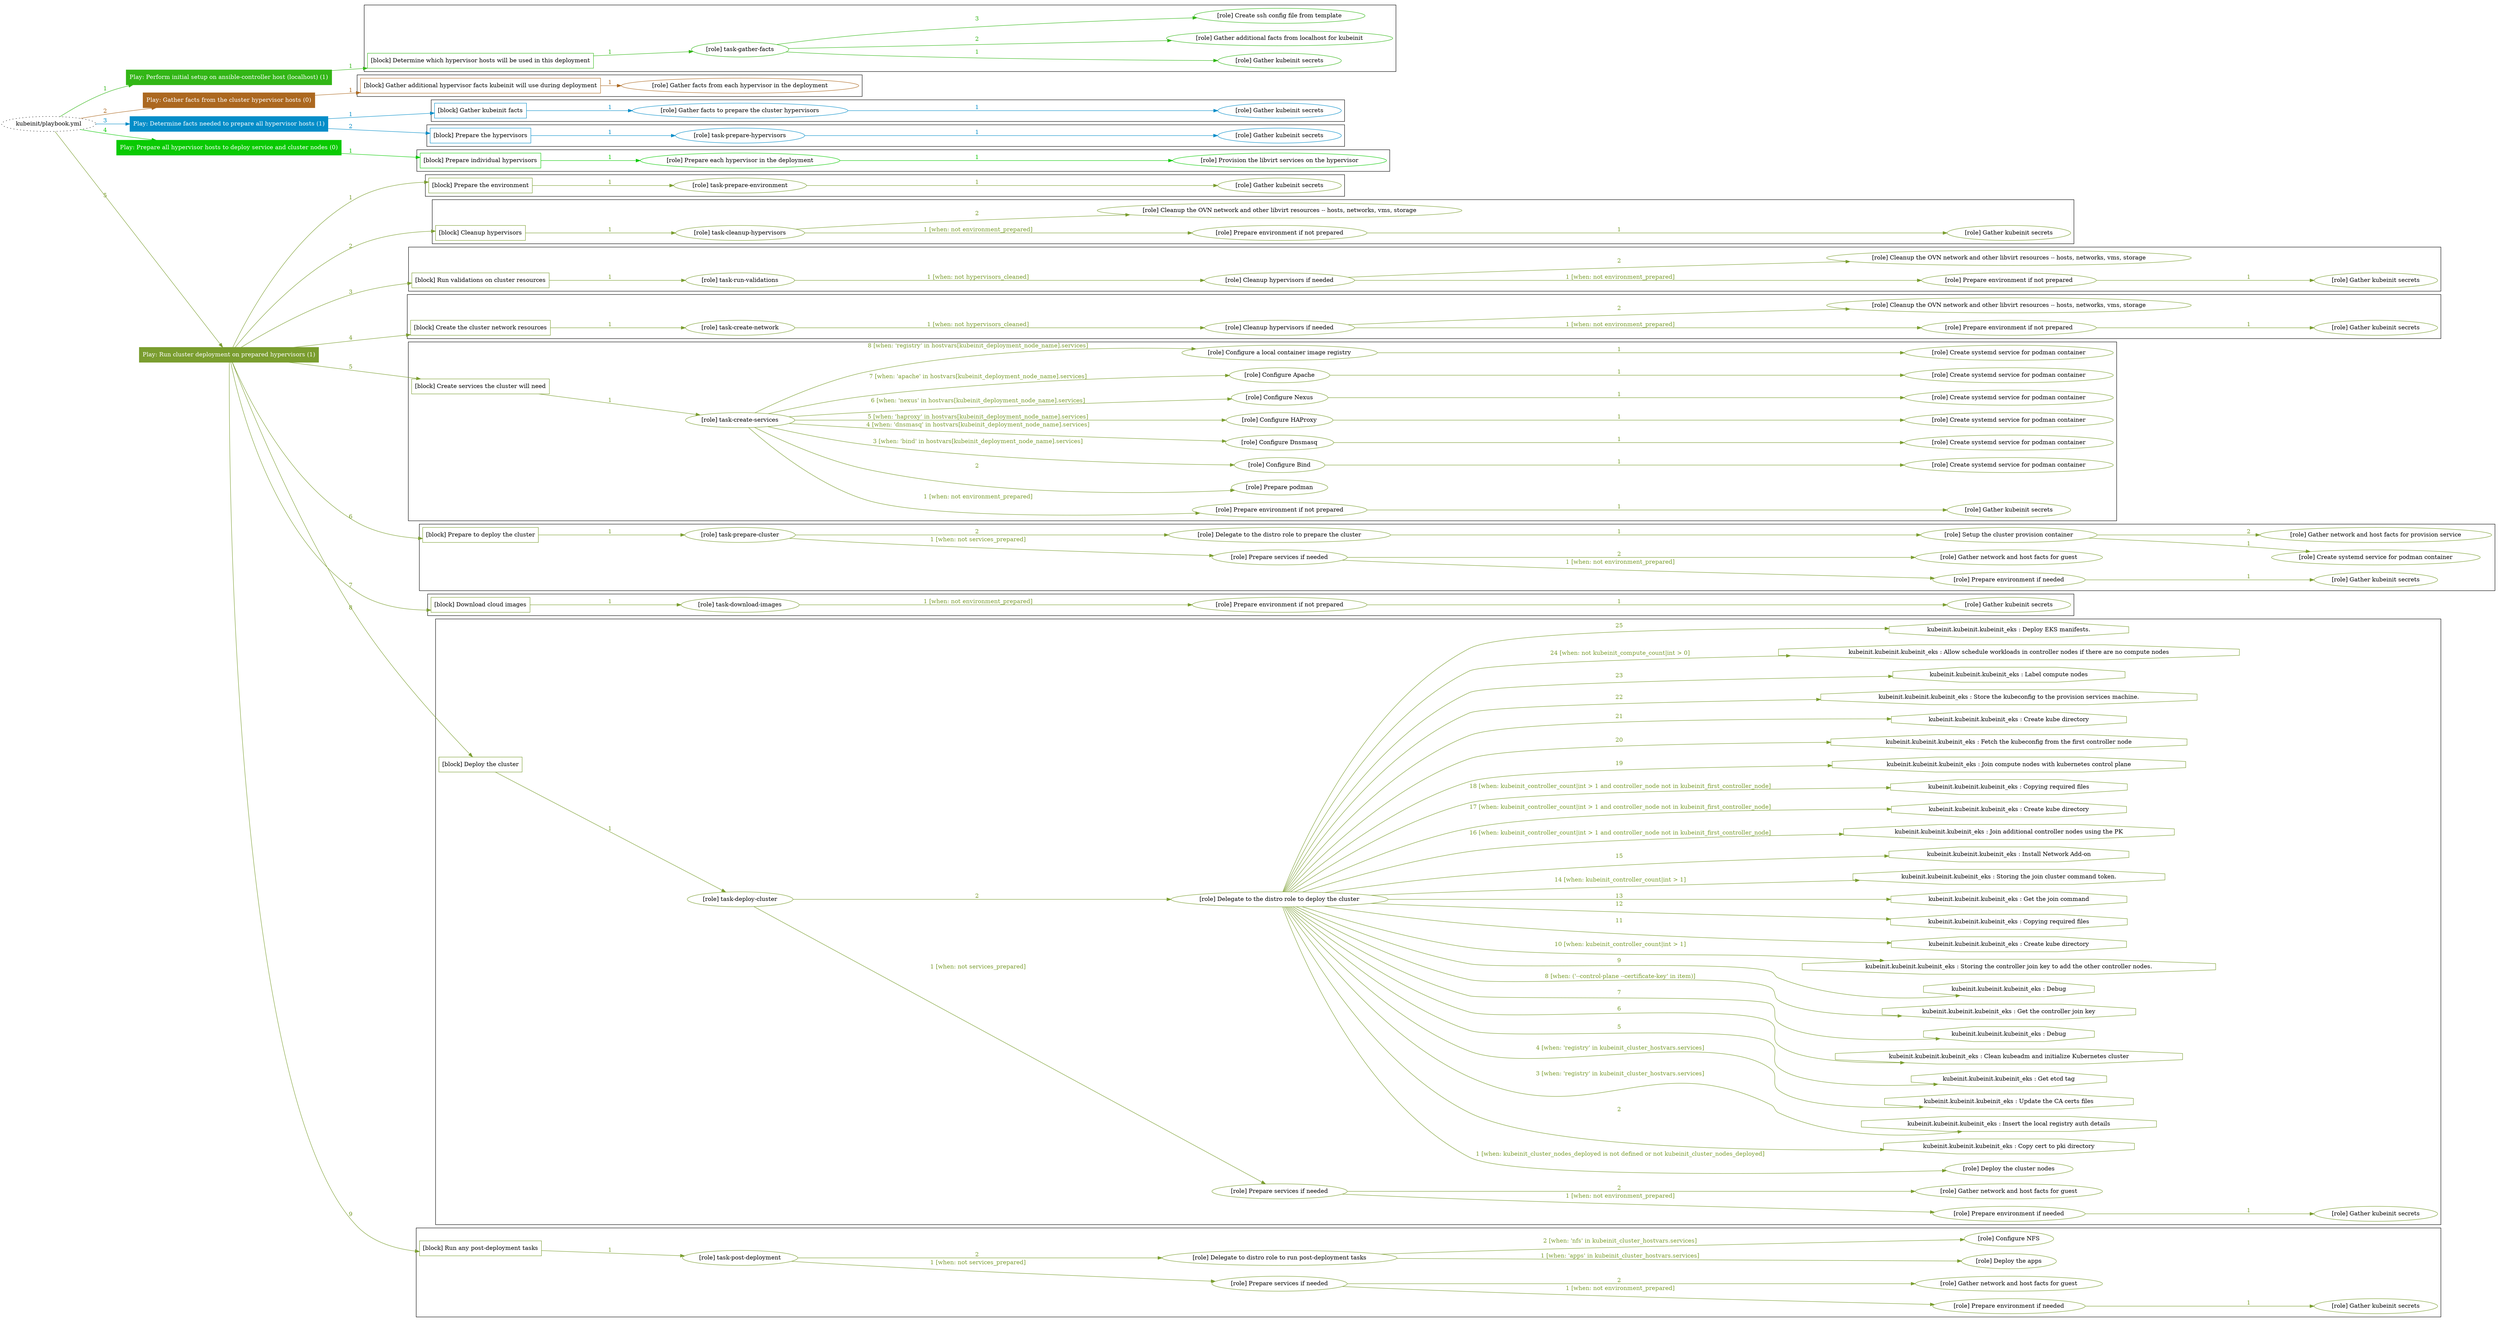 digraph {
	graph [concentrate=true ordering=in rankdir=LR ratio=fill]
	edge [esep=5 sep=10]
	"kubeinit/playbook.yml" [URL="/home/runner/work/kubeinit/kubeinit/kubeinit/playbook.yml" id=playbook_273e3eb0 style=dotted]
	"kubeinit/playbook.yml" -> play_04e48b25 [label="1 " color="#32b616" fontcolor="#32b616" id=edge_364640ea labeltooltip="1 " tooltip="1 "]
	subgraph "Play: Perform initial setup on ansible-controller host (localhost) (1)" {
		play_04e48b25 [label="Play: Perform initial setup on ansible-controller host (localhost) (1)" URL="/home/runner/work/kubeinit/kubeinit/kubeinit/playbook.yml" color="#32b616" fontcolor="#ffffff" id=play_04e48b25 shape=box style=filled tooltip=localhost]
		play_04e48b25 -> block_05df35ec [label=1 color="#32b616" fontcolor="#32b616" id=edge_b8c01a97 labeltooltip=1 tooltip=1]
		subgraph cluster_block_05df35ec {
			block_05df35ec [label="[block] Determine which hypervisor hosts will be used in this deployment" URL="/home/runner/work/kubeinit/kubeinit/kubeinit/playbook.yml" color="#32b616" id=block_05df35ec labeltooltip="Determine which hypervisor hosts will be used in this deployment" shape=box tooltip="Determine which hypervisor hosts will be used in this deployment"]
			block_05df35ec -> role_4cb29879 [label="1 " color="#32b616" fontcolor="#32b616" id=edge_87ac2dc7 labeltooltip="1 " tooltip="1 "]
			subgraph "task-gather-facts" {
				role_4cb29879 [label="[role] task-gather-facts" URL="/home/runner/work/kubeinit/kubeinit/kubeinit/playbook.yml" color="#32b616" id=role_4cb29879 tooltip="task-gather-facts"]
				role_4cb29879 -> role_819b2a58 [label="1 " color="#32b616" fontcolor="#32b616" id=edge_d289d40b labeltooltip="1 " tooltip="1 "]
				subgraph "Gather kubeinit secrets" {
					role_819b2a58 [label="[role] Gather kubeinit secrets" URL="/home/runner/.ansible/collections/ansible_collections/kubeinit/kubeinit/roles/kubeinit_prepare/tasks/build_hypervisors_group.yml" color="#32b616" id=role_819b2a58 tooltip="Gather kubeinit secrets"]
				}
				role_4cb29879 -> role_d9abf78b [label="2 " color="#32b616" fontcolor="#32b616" id=edge_397bf27e labeltooltip="2 " tooltip="2 "]
				subgraph "Gather additional facts from localhost for kubeinit" {
					role_d9abf78b [label="[role] Gather additional facts from localhost for kubeinit" URL="/home/runner/.ansible/collections/ansible_collections/kubeinit/kubeinit/roles/kubeinit_prepare/tasks/build_hypervisors_group.yml" color="#32b616" id=role_d9abf78b tooltip="Gather additional facts from localhost for kubeinit"]
				}
				role_4cb29879 -> role_58168a38 [label="3 " color="#32b616" fontcolor="#32b616" id=edge_49e73858 labeltooltip="3 " tooltip="3 "]
				subgraph "Create ssh config file from template" {
					role_58168a38 [label="[role] Create ssh config file from template" URL="/home/runner/.ansible/collections/ansible_collections/kubeinit/kubeinit/roles/kubeinit_prepare/tasks/build_hypervisors_group.yml" color="#32b616" id=role_58168a38 tooltip="Create ssh config file from template"]
				}
			}
		}
	}
	"kubeinit/playbook.yml" -> play_12f8521f [label="2 " color="#ac6820" fontcolor="#ac6820" id=edge_64782792 labeltooltip="2 " tooltip="2 "]
	subgraph "Play: Gather facts from the cluster hypervisor hosts (0)" {
		play_12f8521f [label="Play: Gather facts from the cluster hypervisor hosts (0)" URL="/home/runner/work/kubeinit/kubeinit/kubeinit/playbook.yml" color="#ac6820" fontcolor="#ffffff" id=play_12f8521f shape=box style=filled tooltip="Play: Gather facts from the cluster hypervisor hosts (0)"]
		play_12f8521f -> block_135d2e3c [label=1 color="#ac6820" fontcolor="#ac6820" id=edge_d4af8a06 labeltooltip=1 tooltip=1]
		subgraph cluster_block_135d2e3c {
			block_135d2e3c [label="[block] Gather additional hypervisor facts kubeinit will use during deployment" URL="/home/runner/work/kubeinit/kubeinit/kubeinit/playbook.yml" color="#ac6820" id=block_135d2e3c labeltooltip="Gather additional hypervisor facts kubeinit will use during deployment" shape=box tooltip="Gather additional hypervisor facts kubeinit will use during deployment"]
			block_135d2e3c -> role_7887f870 [label="1 " color="#ac6820" fontcolor="#ac6820" id=edge_c7981c56 labeltooltip="1 " tooltip="1 "]
			subgraph "Gather facts from each hypervisor in the deployment" {
				role_7887f870 [label="[role] Gather facts from each hypervisor in the deployment" URL="/home/runner/work/kubeinit/kubeinit/kubeinit/playbook.yml" color="#ac6820" id=role_7887f870 tooltip="Gather facts from each hypervisor in the deployment"]
			}
		}
	}
	"kubeinit/playbook.yml" -> play_c9db9096 [label="3 " color="#048dc8" fontcolor="#048dc8" id=edge_bf8b046e labeltooltip="3 " tooltip="3 "]
	subgraph "Play: Determine facts needed to prepare all hypervisor hosts (1)" {
		play_c9db9096 [label="Play: Determine facts needed to prepare all hypervisor hosts (1)" URL="/home/runner/work/kubeinit/kubeinit/kubeinit/playbook.yml" color="#048dc8" fontcolor="#ffffff" id=play_c9db9096 shape=box style=filled tooltip=localhost]
		play_c9db9096 -> block_c65b4281 [label=1 color="#048dc8" fontcolor="#048dc8" id=edge_946b6abd labeltooltip=1 tooltip=1]
		subgraph cluster_block_c65b4281 {
			block_c65b4281 [label="[block] Gather kubeinit facts" URL="/home/runner/work/kubeinit/kubeinit/kubeinit/playbook.yml" color="#048dc8" id=block_c65b4281 labeltooltip="Gather kubeinit facts" shape=box tooltip="Gather kubeinit facts"]
			block_c65b4281 -> role_3511edee [label="1 " color="#048dc8" fontcolor="#048dc8" id=edge_2a0876af labeltooltip="1 " tooltip="1 "]
			subgraph "Gather facts to prepare the cluster hypervisors" {
				role_3511edee [label="[role] Gather facts to prepare the cluster hypervisors" URL="/home/runner/work/kubeinit/kubeinit/kubeinit/playbook.yml" color="#048dc8" id=role_3511edee tooltip="Gather facts to prepare the cluster hypervisors"]
				role_3511edee -> role_0fb267f8 [label="1 " color="#048dc8" fontcolor="#048dc8" id=edge_564b9be4 labeltooltip="1 " tooltip="1 "]
				subgraph "Gather kubeinit secrets" {
					role_0fb267f8 [label="[role] Gather kubeinit secrets" URL="/home/runner/.ansible/collections/ansible_collections/kubeinit/kubeinit/roles/kubeinit_prepare/tasks/gather_kubeinit_facts.yml" color="#048dc8" id=role_0fb267f8 tooltip="Gather kubeinit secrets"]
				}
			}
		}
		play_c9db9096 -> block_b2e9a2f0 [label=2 color="#048dc8" fontcolor="#048dc8" id=edge_8dc68b31 labeltooltip=2 tooltip=2]
		subgraph cluster_block_b2e9a2f0 {
			block_b2e9a2f0 [label="[block] Prepare the hypervisors" URL="/home/runner/work/kubeinit/kubeinit/kubeinit/playbook.yml" color="#048dc8" id=block_b2e9a2f0 labeltooltip="Prepare the hypervisors" shape=box tooltip="Prepare the hypervisors"]
			block_b2e9a2f0 -> role_ea5d35bf [label="1 " color="#048dc8" fontcolor="#048dc8" id=edge_df2681ce labeltooltip="1 " tooltip="1 "]
			subgraph "task-prepare-hypervisors" {
				role_ea5d35bf [label="[role] task-prepare-hypervisors" URL="/home/runner/work/kubeinit/kubeinit/kubeinit/playbook.yml" color="#048dc8" id=role_ea5d35bf tooltip="task-prepare-hypervisors"]
				role_ea5d35bf -> role_42a7d89c [label="1 " color="#048dc8" fontcolor="#048dc8" id=edge_d971c9b5 labeltooltip="1 " tooltip="1 "]
				subgraph "Gather kubeinit secrets" {
					role_42a7d89c [label="[role] Gather kubeinit secrets" URL="/home/runner/.ansible/collections/ansible_collections/kubeinit/kubeinit/roles/kubeinit_prepare/tasks/gather_kubeinit_facts.yml" color="#048dc8" id=role_42a7d89c tooltip="Gather kubeinit secrets"]
				}
			}
		}
	}
	"kubeinit/playbook.yml" -> play_ba521578 [label="4 " color="#09ca02" fontcolor="#09ca02" id=edge_8b4ef76e labeltooltip="4 " tooltip="4 "]
	subgraph "Play: Prepare all hypervisor hosts to deploy service and cluster nodes (0)" {
		play_ba521578 [label="Play: Prepare all hypervisor hosts to deploy service and cluster nodes (0)" URL="/home/runner/work/kubeinit/kubeinit/kubeinit/playbook.yml" color="#09ca02" fontcolor="#ffffff" id=play_ba521578 shape=box style=filled tooltip="Play: Prepare all hypervisor hosts to deploy service and cluster nodes (0)"]
		play_ba521578 -> block_cbc87193 [label=1 color="#09ca02" fontcolor="#09ca02" id=edge_2e05acda labeltooltip=1 tooltip=1]
		subgraph cluster_block_cbc87193 {
			block_cbc87193 [label="[block] Prepare individual hypervisors" URL="/home/runner/work/kubeinit/kubeinit/kubeinit/playbook.yml" color="#09ca02" id=block_cbc87193 labeltooltip="Prepare individual hypervisors" shape=box tooltip="Prepare individual hypervisors"]
			block_cbc87193 -> role_3ac767a9 [label="1 " color="#09ca02" fontcolor="#09ca02" id=edge_55e6f38c labeltooltip="1 " tooltip="1 "]
			subgraph "Prepare each hypervisor in the deployment" {
				role_3ac767a9 [label="[role] Prepare each hypervisor in the deployment" URL="/home/runner/work/kubeinit/kubeinit/kubeinit/playbook.yml" color="#09ca02" id=role_3ac767a9 tooltip="Prepare each hypervisor in the deployment"]
				role_3ac767a9 -> role_d3e95b92 [label="1 " color="#09ca02" fontcolor="#09ca02" id=edge_d805fdd4 labeltooltip="1 " tooltip="1 "]
				subgraph "Provision the libvirt services on the hypervisor" {
					role_d3e95b92 [label="[role] Provision the libvirt services on the hypervisor" URL="/home/runner/.ansible/collections/ansible_collections/kubeinit/kubeinit/roles/kubeinit_prepare/tasks/prepare_hypervisor.yml" color="#09ca02" id=role_d3e95b92 tooltip="Provision the libvirt services on the hypervisor"]
				}
			}
		}
	}
	"kubeinit/playbook.yml" -> play_011c6b8b [label="5 " color="#7a9d2f" fontcolor="#7a9d2f" id=edge_9d5c1009 labeltooltip="5 " tooltip="5 "]
	subgraph "Play: Run cluster deployment on prepared hypervisors (1)" {
		play_011c6b8b [label="Play: Run cluster deployment on prepared hypervisors (1)" URL="/home/runner/work/kubeinit/kubeinit/kubeinit/playbook.yml" color="#7a9d2f" fontcolor="#ffffff" id=play_011c6b8b shape=box style=filled tooltip=localhost]
		play_011c6b8b -> block_0780ec8d [label=1 color="#7a9d2f" fontcolor="#7a9d2f" id=edge_67ffe332 labeltooltip=1 tooltip=1]
		subgraph cluster_block_0780ec8d {
			block_0780ec8d [label="[block] Prepare the environment" URL="/home/runner/work/kubeinit/kubeinit/kubeinit/playbook.yml" color="#7a9d2f" id=block_0780ec8d labeltooltip="Prepare the environment" shape=box tooltip="Prepare the environment"]
			block_0780ec8d -> role_091e7102 [label="1 " color="#7a9d2f" fontcolor="#7a9d2f" id=edge_b10336b4 labeltooltip="1 " tooltip="1 "]
			subgraph "task-prepare-environment" {
				role_091e7102 [label="[role] task-prepare-environment" URL="/home/runner/work/kubeinit/kubeinit/kubeinit/playbook.yml" color="#7a9d2f" id=role_091e7102 tooltip="task-prepare-environment"]
				role_091e7102 -> role_52ad7565 [label="1 " color="#7a9d2f" fontcolor="#7a9d2f" id=edge_f27005b1 labeltooltip="1 " tooltip="1 "]
				subgraph "Gather kubeinit secrets" {
					role_52ad7565 [label="[role] Gather kubeinit secrets" URL="/home/runner/.ansible/collections/ansible_collections/kubeinit/kubeinit/roles/kubeinit_prepare/tasks/gather_kubeinit_facts.yml" color="#7a9d2f" id=role_52ad7565 tooltip="Gather kubeinit secrets"]
				}
			}
		}
		play_011c6b8b -> block_4a9ecee2 [label=2 color="#7a9d2f" fontcolor="#7a9d2f" id=edge_e472393b labeltooltip=2 tooltip=2]
		subgraph cluster_block_4a9ecee2 {
			block_4a9ecee2 [label="[block] Cleanup hypervisors" URL="/home/runner/work/kubeinit/kubeinit/kubeinit/playbook.yml" color="#7a9d2f" id=block_4a9ecee2 labeltooltip="Cleanup hypervisors" shape=box tooltip="Cleanup hypervisors"]
			block_4a9ecee2 -> role_3fc0c540 [label="1 " color="#7a9d2f" fontcolor="#7a9d2f" id=edge_d54ac5da labeltooltip="1 " tooltip="1 "]
			subgraph "task-cleanup-hypervisors" {
				role_3fc0c540 [label="[role] task-cleanup-hypervisors" URL="/home/runner/work/kubeinit/kubeinit/kubeinit/playbook.yml" color="#7a9d2f" id=role_3fc0c540 tooltip="task-cleanup-hypervisors"]
				role_3fc0c540 -> role_24156628 [label="1 [when: not environment_prepared]" color="#7a9d2f" fontcolor="#7a9d2f" id=edge_5bb48b4a labeltooltip="1 [when: not environment_prepared]" tooltip="1 [when: not environment_prepared]"]
				subgraph "Prepare environment if not prepared" {
					role_24156628 [label="[role] Prepare environment if not prepared" URL="/home/runner/.ansible/collections/ansible_collections/kubeinit/kubeinit/roles/kubeinit_prepare/tasks/cleanup_hypervisors.yml" color="#7a9d2f" id=role_24156628 tooltip="Prepare environment if not prepared"]
					role_24156628 -> role_3ab9155c [label="1 " color="#7a9d2f" fontcolor="#7a9d2f" id=edge_8758a4ed labeltooltip="1 " tooltip="1 "]
					subgraph "Gather kubeinit secrets" {
						role_3ab9155c [label="[role] Gather kubeinit secrets" URL="/home/runner/.ansible/collections/ansible_collections/kubeinit/kubeinit/roles/kubeinit_prepare/tasks/gather_kubeinit_facts.yml" color="#7a9d2f" id=role_3ab9155c tooltip="Gather kubeinit secrets"]
					}
				}
				role_3fc0c540 -> role_6281db54 [label="2 " color="#7a9d2f" fontcolor="#7a9d2f" id=edge_134c2222 labeltooltip="2 " tooltip="2 "]
				subgraph "Cleanup the OVN network and other libvirt resources -- hosts, networks, vms, storage" {
					role_6281db54 [label="[role] Cleanup the OVN network and other libvirt resources -- hosts, networks, vms, storage" URL="/home/runner/.ansible/collections/ansible_collections/kubeinit/kubeinit/roles/kubeinit_prepare/tasks/cleanup_hypervisors.yml" color="#7a9d2f" id=role_6281db54 tooltip="Cleanup the OVN network and other libvirt resources -- hosts, networks, vms, storage"]
				}
			}
		}
		play_011c6b8b -> block_6e284c70 [label=3 color="#7a9d2f" fontcolor="#7a9d2f" id=edge_8f7f218c labeltooltip=3 tooltip=3]
		subgraph cluster_block_6e284c70 {
			block_6e284c70 [label="[block] Run validations on cluster resources" URL="/home/runner/work/kubeinit/kubeinit/kubeinit/playbook.yml" color="#7a9d2f" id=block_6e284c70 labeltooltip="Run validations on cluster resources" shape=box tooltip="Run validations on cluster resources"]
			block_6e284c70 -> role_6d7ed683 [label="1 " color="#7a9d2f" fontcolor="#7a9d2f" id=edge_7a2bc355 labeltooltip="1 " tooltip="1 "]
			subgraph "task-run-validations" {
				role_6d7ed683 [label="[role] task-run-validations" URL="/home/runner/work/kubeinit/kubeinit/kubeinit/playbook.yml" color="#7a9d2f" id=role_6d7ed683 tooltip="task-run-validations"]
				role_6d7ed683 -> role_907a8d70 [label="1 [when: not hypervisors_cleaned]" color="#7a9d2f" fontcolor="#7a9d2f" id=edge_09d612f6 labeltooltip="1 [when: not hypervisors_cleaned]" tooltip="1 [when: not hypervisors_cleaned]"]
				subgraph "Cleanup hypervisors if needed" {
					role_907a8d70 [label="[role] Cleanup hypervisors if needed" URL="/home/runner/.ansible/collections/ansible_collections/kubeinit/kubeinit/roles/kubeinit_validations/tasks/main.yml" color="#7a9d2f" id=role_907a8d70 tooltip="Cleanup hypervisors if needed"]
					role_907a8d70 -> role_b7d8eeab [label="1 [when: not environment_prepared]" color="#7a9d2f" fontcolor="#7a9d2f" id=edge_93057fb2 labeltooltip="1 [when: not environment_prepared]" tooltip="1 [when: not environment_prepared]"]
					subgraph "Prepare environment if not prepared" {
						role_b7d8eeab [label="[role] Prepare environment if not prepared" URL="/home/runner/.ansible/collections/ansible_collections/kubeinit/kubeinit/roles/kubeinit_prepare/tasks/cleanup_hypervisors.yml" color="#7a9d2f" id=role_b7d8eeab tooltip="Prepare environment if not prepared"]
						role_b7d8eeab -> role_ef89815d [label="1 " color="#7a9d2f" fontcolor="#7a9d2f" id=edge_36b77d41 labeltooltip="1 " tooltip="1 "]
						subgraph "Gather kubeinit secrets" {
							role_ef89815d [label="[role] Gather kubeinit secrets" URL="/home/runner/.ansible/collections/ansible_collections/kubeinit/kubeinit/roles/kubeinit_prepare/tasks/gather_kubeinit_facts.yml" color="#7a9d2f" id=role_ef89815d tooltip="Gather kubeinit secrets"]
						}
					}
					role_907a8d70 -> role_c6969043 [label="2 " color="#7a9d2f" fontcolor="#7a9d2f" id=edge_7581eda6 labeltooltip="2 " tooltip="2 "]
					subgraph "Cleanup the OVN network and other libvirt resources -- hosts, networks, vms, storage" {
						role_c6969043 [label="[role] Cleanup the OVN network and other libvirt resources -- hosts, networks, vms, storage" URL="/home/runner/.ansible/collections/ansible_collections/kubeinit/kubeinit/roles/kubeinit_prepare/tasks/cleanup_hypervisors.yml" color="#7a9d2f" id=role_c6969043 tooltip="Cleanup the OVN network and other libvirt resources -- hosts, networks, vms, storage"]
					}
				}
			}
		}
		play_011c6b8b -> block_5388c585 [label=4 color="#7a9d2f" fontcolor="#7a9d2f" id=edge_09e81c39 labeltooltip=4 tooltip=4]
		subgraph cluster_block_5388c585 {
			block_5388c585 [label="[block] Create the cluster network resources" URL="/home/runner/work/kubeinit/kubeinit/kubeinit/playbook.yml" color="#7a9d2f" id=block_5388c585 labeltooltip="Create the cluster network resources" shape=box tooltip="Create the cluster network resources"]
			block_5388c585 -> role_4622a8ef [label="1 " color="#7a9d2f" fontcolor="#7a9d2f" id=edge_0c051f07 labeltooltip="1 " tooltip="1 "]
			subgraph "task-create-network" {
				role_4622a8ef [label="[role] task-create-network" URL="/home/runner/work/kubeinit/kubeinit/kubeinit/playbook.yml" color="#7a9d2f" id=role_4622a8ef tooltip="task-create-network"]
				role_4622a8ef -> role_b983717c [label="1 [when: not hypervisors_cleaned]" color="#7a9d2f" fontcolor="#7a9d2f" id=edge_ec732189 labeltooltip="1 [when: not hypervisors_cleaned]" tooltip="1 [when: not hypervisors_cleaned]"]
				subgraph "Cleanup hypervisors if needed" {
					role_b983717c [label="[role] Cleanup hypervisors if needed" URL="/home/runner/.ansible/collections/ansible_collections/kubeinit/kubeinit/roles/kubeinit_libvirt/tasks/create_network.yml" color="#7a9d2f" id=role_b983717c tooltip="Cleanup hypervisors if needed"]
					role_b983717c -> role_ba45085f [label="1 [when: not environment_prepared]" color="#7a9d2f" fontcolor="#7a9d2f" id=edge_dda14c6a labeltooltip="1 [when: not environment_prepared]" tooltip="1 [when: not environment_prepared]"]
					subgraph "Prepare environment if not prepared" {
						role_ba45085f [label="[role] Prepare environment if not prepared" URL="/home/runner/.ansible/collections/ansible_collections/kubeinit/kubeinit/roles/kubeinit_prepare/tasks/cleanup_hypervisors.yml" color="#7a9d2f" id=role_ba45085f tooltip="Prepare environment if not prepared"]
						role_ba45085f -> role_556c6f11 [label="1 " color="#7a9d2f" fontcolor="#7a9d2f" id=edge_2785b1c9 labeltooltip="1 " tooltip="1 "]
						subgraph "Gather kubeinit secrets" {
							role_556c6f11 [label="[role] Gather kubeinit secrets" URL="/home/runner/.ansible/collections/ansible_collections/kubeinit/kubeinit/roles/kubeinit_prepare/tasks/gather_kubeinit_facts.yml" color="#7a9d2f" id=role_556c6f11 tooltip="Gather kubeinit secrets"]
						}
					}
					role_b983717c -> role_f6b8c756 [label="2 " color="#7a9d2f" fontcolor="#7a9d2f" id=edge_89ab31a1 labeltooltip="2 " tooltip="2 "]
					subgraph "Cleanup the OVN network and other libvirt resources -- hosts, networks, vms, storage" {
						role_f6b8c756 [label="[role] Cleanup the OVN network and other libvirt resources -- hosts, networks, vms, storage" URL="/home/runner/.ansible/collections/ansible_collections/kubeinit/kubeinit/roles/kubeinit_prepare/tasks/cleanup_hypervisors.yml" color="#7a9d2f" id=role_f6b8c756 tooltip="Cleanup the OVN network and other libvirt resources -- hosts, networks, vms, storage"]
					}
				}
			}
		}
		play_011c6b8b -> block_2f685c26 [label=5 color="#7a9d2f" fontcolor="#7a9d2f" id=edge_15a440d0 labeltooltip=5 tooltip=5]
		subgraph cluster_block_2f685c26 {
			block_2f685c26 [label="[block] Create services the cluster will need" URL="/home/runner/work/kubeinit/kubeinit/kubeinit/playbook.yml" color="#7a9d2f" id=block_2f685c26 labeltooltip="Create services the cluster will need" shape=box tooltip="Create services the cluster will need"]
			block_2f685c26 -> role_7a5c4212 [label="1 " color="#7a9d2f" fontcolor="#7a9d2f" id=edge_8e69027d labeltooltip="1 " tooltip="1 "]
			subgraph "task-create-services" {
				role_7a5c4212 [label="[role] task-create-services" URL="/home/runner/work/kubeinit/kubeinit/kubeinit/playbook.yml" color="#7a9d2f" id=role_7a5c4212 tooltip="task-create-services"]
				role_7a5c4212 -> role_1c2e7f8b [label="1 [when: not environment_prepared]" color="#7a9d2f" fontcolor="#7a9d2f" id=edge_4b42bbda labeltooltip="1 [when: not environment_prepared]" tooltip="1 [when: not environment_prepared]"]
				subgraph "Prepare environment if not prepared" {
					role_1c2e7f8b [label="[role] Prepare environment if not prepared" URL="/home/runner/.ansible/collections/ansible_collections/kubeinit/kubeinit/roles/kubeinit_services/tasks/main.yml" color="#7a9d2f" id=role_1c2e7f8b tooltip="Prepare environment if not prepared"]
					role_1c2e7f8b -> role_8ed5d5c5 [label="1 " color="#7a9d2f" fontcolor="#7a9d2f" id=edge_41eb917d labeltooltip="1 " tooltip="1 "]
					subgraph "Gather kubeinit secrets" {
						role_8ed5d5c5 [label="[role] Gather kubeinit secrets" URL="/home/runner/.ansible/collections/ansible_collections/kubeinit/kubeinit/roles/kubeinit_prepare/tasks/gather_kubeinit_facts.yml" color="#7a9d2f" id=role_8ed5d5c5 tooltip="Gather kubeinit secrets"]
					}
				}
				role_7a5c4212 -> role_dd1422a5 [label="2 " color="#7a9d2f" fontcolor="#7a9d2f" id=edge_bed13ef8 labeltooltip="2 " tooltip="2 "]
				subgraph "Prepare podman" {
					role_dd1422a5 [label="[role] Prepare podman" URL="/home/runner/.ansible/collections/ansible_collections/kubeinit/kubeinit/roles/kubeinit_services/tasks/00_create_service_pod.yml" color="#7a9d2f" id=role_dd1422a5 tooltip="Prepare podman"]
				}
				role_7a5c4212 -> role_ec9b662d [label="3 [when: 'bind' in hostvars[kubeinit_deployment_node_name].services]" color="#7a9d2f" fontcolor="#7a9d2f" id=edge_a8f94992 labeltooltip="3 [when: 'bind' in hostvars[kubeinit_deployment_node_name].services]" tooltip="3 [when: 'bind' in hostvars[kubeinit_deployment_node_name].services]"]
				subgraph "Configure Bind" {
					role_ec9b662d [label="[role] Configure Bind" URL="/home/runner/.ansible/collections/ansible_collections/kubeinit/kubeinit/roles/kubeinit_services/tasks/start_services_containers.yml" color="#7a9d2f" id=role_ec9b662d tooltip="Configure Bind"]
					role_ec9b662d -> role_85d7151b [label="1 " color="#7a9d2f" fontcolor="#7a9d2f" id=edge_03bc9e6c labeltooltip="1 " tooltip="1 "]
					subgraph "Create systemd service for podman container" {
						role_85d7151b [label="[role] Create systemd service for podman container" URL="/home/runner/.ansible/collections/ansible_collections/kubeinit/kubeinit/roles/kubeinit_bind/tasks/main.yml" color="#7a9d2f" id=role_85d7151b tooltip="Create systemd service for podman container"]
					}
				}
				role_7a5c4212 -> role_f44e8b7f [label="4 [when: 'dnsmasq' in hostvars[kubeinit_deployment_node_name].services]" color="#7a9d2f" fontcolor="#7a9d2f" id=edge_3ea64e68 labeltooltip="4 [when: 'dnsmasq' in hostvars[kubeinit_deployment_node_name].services]" tooltip="4 [when: 'dnsmasq' in hostvars[kubeinit_deployment_node_name].services]"]
				subgraph "Configure Dnsmasq" {
					role_f44e8b7f [label="[role] Configure Dnsmasq" URL="/home/runner/.ansible/collections/ansible_collections/kubeinit/kubeinit/roles/kubeinit_services/tasks/start_services_containers.yml" color="#7a9d2f" id=role_f44e8b7f tooltip="Configure Dnsmasq"]
					role_f44e8b7f -> role_50de4ba6 [label="1 " color="#7a9d2f" fontcolor="#7a9d2f" id=edge_1417ceec labeltooltip="1 " tooltip="1 "]
					subgraph "Create systemd service for podman container" {
						role_50de4ba6 [label="[role] Create systemd service for podman container" URL="/home/runner/.ansible/collections/ansible_collections/kubeinit/kubeinit/roles/kubeinit_dnsmasq/tasks/main.yml" color="#7a9d2f" id=role_50de4ba6 tooltip="Create systemd service for podman container"]
					}
				}
				role_7a5c4212 -> role_a2a3a5d2 [label="5 [when: 'haproxy' in hostvars[kubeinit_deployment_node_name].services]" color="#7a9d2f" fontcolor="#7a9d2f" id=edge_2660fe6d labeltooltip="5 [when: 'haproxy' in hostvars[kubeinit_deployment_node_name].services]" tooltip="5 [when: 'haproxy' in hostvars[kubeinit_deployment_node_name].services]"]
				subgraph "Configure HAProxy" {
					role_a2a3a5d2 [label="[role] Configure HAProxy" URL="/home/runner/.ansible/collections/ansible_collections/kubeinit/kubeinit/roles/kubeinit_services/tasks/start_services_containers.yml" color="#7a9d2f" id=role_a2a3a5d2 tooltip="Configure HAProxy"]
					role_a2a3a5d2 -> role_34e5a259 [label="1 " color="#7a9d2f" fontcolor="#7a9d2f" id=edge_cd0894e7 labeltooltip="1 " tooltip="1 "]
					subgraph "Create systemd service for podman container" {
						role_34e5a259 [label="[role] Create systemd service for podman container" URL="/home/runner/.ansible/collections/ansible_collections/kubeinit/kubeinit/roles/kubeinit_haproxy/tasks/main.yml" color="#7a9d2f" id=role_34e5a259 tooltip="Create systemd service for podman container"]
					}
				}
				role_7a5c4212 -> role_e3bbbfb9 [label="6 [when: 'nexus' in hostvars[kubeinit_deployment_node_name].services]" color="#7a9d2f" fontcolor="#7a9d2f" id=edge_f89a304e labeltooltip="6 [when: 'nexus' in hostvars[kubeinit_deployment_node_name].services]" tooltip="6 [when: 'nexus' in hostvars[kubeinit_deployment_node_name].services]"]
				subgraph "Configure Nexus" {
					role_e3bbbfb9 [label="[role] Configure Nexus" URL="/home/runner/.ansible/collections/ansible_collections/kubeinit/kubeinit/roles/kubeinit_services/tasks/start_services_containers.yml" color="#7a9d2f" id=role_e3bbbfb9 tooltip="Configure Nexus"]
					role_e3bbbfb9 -> role_175661bd [label="1 " color="#7a9d2f" fontcolor="#7a9d2f" id=edge_ae0a6cf0 labeltooltip="1 " tooltip="1 "]
					subgraph "Create systemd service for podman container" {
						role_175661bd [label="[role] Create systemd service for podman container" URL="/home/runner/.ansible/collections/ansible_collections/kubeinit/kubeinit/roles/kubeinit_nexus/tasks/main.yml" color="#7a9d2f" id=role_175661bd tooltip="Create systemd service for podman container"]
					}
				}
				role_7a5c4212 -> role_6054083c [label="7 [when: 'apache' in hostvars[kubeinit_deployment_node_name].services]" color="#7a9d2f" fontcolor="#7a9d2f" id=edge_11403554 labeltooltip="7 [when: 'apache' in hostvars[kubeinit_deployment_node_name].services]" tooltip="7 [when: 'apache' in hostvars[kubeinit_deployment_node_name].services]"]
				subgraph "Configure Apache" {
					role_6054083c [label="[role] Configure Apache" URL="/home/runner/.ansible/collections/ansible_collections/kubeinit/kubeinit/roles/kubeinit_services/tasks/start_services_containers.yml" color="#7a9d2f" id=role_6054083c tooltip="Configure Apache"]
					role_6054083c -> role_20729f3d [label="1 " color="#7a9d2f" fontcolor="#7a9d2f" id=edge_0811ad47 labeltooltip="1 " tooltip="1 "]
					subgraph "Create systemd service for podman container" {
						role_20729f3d [label="[role] Create systemd service for podman container" URL="/home/runner/.ansible/collections/ansible_collections/kubeinit/kubeinit/roles/kubeinit_apache/tasks/main.yml" color="#7a9d2f" id=role_20729f3d tooltip="Create systemd service for podman container"]
					}
				}
				role_7a5c4212 -> role_17be26d3 [label="8 [when: 'registry' in hostvars[kubeinit_deployment_node_name].services]" color="#7a9d2f" fontcolor="#7a9d2f" id=edge_dcbbb3b0 labeltooltip="8 [when: 'registry' in hostvars[kubeinit_deployment_node_name].services]" tooltip="8 [when: 'registry' in hostvars[kubeinit_deployment_node_name].services]"]
				subgraph "Configure a local container image registry" {
					role_17be26d3 [label="[role] Configure a local container image registry" URL="/home/runner/.ansible/collections/ansible_collections/kubeinit/kubeinit/roles/kubeinit_services/tasks/start_services_containers.yml" color="#7a9d2f" id=role_17be26d3 tooltip="Configure a local container image registry"]
					role_17be26d3 -> role_9991df56 [label="1 " color="#7a9d2f" fontcolor="#7a9d2f" id=edge_2500de31 labeltooltip="1 " tooltip="1 "]
					subgraph "Create systemd service for podman container" {
						role_9991df56 [label="[role] Create systemd service for podman container" URL="/home/runner/.ansible/collections/ansible_collections/kubeinit/kubeinit/roles/kubeinit_registry/tasks/main.yml" color="#7a9d2f" id=role_9991df56 tooltip="Create systemd service for podman container"]
					}
				}
			}
		}
		play_011c6b8b -> block_faa135b1 [label=6 color="#7a9d2f" fontcolor="#7a9d2f" id=edge_7125bc2c labeltooltip=6 tooltip=6]
		subgraph cluster_block_faa135b1 {
			block_faa135b1 [label="[block] Prepare to deploy the cluster" URL="/home/runner/work/kubeinit/kubeinit/kubeinit/playbook.yml" color="#7a9d2f" id=block_faa135b1 labeltooltip="Prepare to deploy the cluster" shape=box tooltip="Prepare to deploy the cluster"]
			block_faa135b1 -> role_77442313 [label="1 " color="#7a9d2f" fontcolor="#7a9d2f" id=edge_c45f6df1 labeltooltip="1 " tooltip="1 "]
			subgraph "task-prepare-cluster" {
				role_77442313 [label="[role] task-prepare-cluster" URL="/home/runner/work/kubeinit/kubeinit/kubeinit/playbook.yml" color="#7a9d2f" id=role_77442313 tooltip="task-prepare-cluster"]
				role_77442313 -> role_3e23f1fc [label="1 [when: not services_prepared]" color="#7a9d2f" fontcolor="#7a9d2f" id=edge_cd48174b labeltooltip="1 [when: not services_prepared]" tooltip="1 [when: not services_prepared]"]
				subgraph "Prepare services if needed" {
					role_3e23f1fc [label="[role] Prepare services if needed" URL="/home/runner/.ansible/collections/ansible_collections/kubeinit/kubeinit/roles/kubeinit_prepare/tasks/prepare_cluster.yml" color="#7a9d2f" id=role_3e23f1fc tooltip="Prepare services if needed"]
					role_3e23f1fc -> role_33b8f7bd [label="1 [when: not environment_prepared]" color="#7a9d2f" fontcolor="#7a9d2f" id=edge_bfcf77b6 labeltooltip="1 [when: not environment_prepared]" tooltip="1 [when: not environment_prepared]"]
					subgraph "Prepare environment if needed" {
						role_33b8f7bd [label="[role] Prepare environment if needed" URL="/home/runner/.ansible/collections/ansible_collections/kubeinit/kubeinit/roles/kubeinit_services/tasks/prepare_services.yml" color="#7a9d2f" id=role_33b8f7bd tooltip="Prepare environment if needed"]
						role_33b8f7bd -> role_070a3a54 [label="1 " color="#7a9d2f" fontcolor="#7a9d2f" id=edge_f85106d7 labeltooltip="1 " tooltip="1 "]
						subgraph "Gather kubeinit secrets" {
							role_070a3a54 [label="[role] Gather kubeinit secrets" URL="/home/runner/.ansible/collections/ansible_collections/kubeinit/kubeinit/roles/kubeinit_prepare/tasks/gather_kubeinit_facts.yml" color="#7a9d2f" id=role_070a3a54 tooltip="Gather kubeinit secrets"]
						}
					}
					role_3e23f1fc -> role_73dd9be5 [label="2 " color="#7a9d2f" fontcolor="#7a9d2f" id=edge_a44a011f labeltooltip="2 " tooltip="2 "]
					subgraph "Gather network and host facts for guest" {
						role_73dd9be5 [label="[role] Gather network and host facts for guest" URL="/home/runner/.ansible/collections/ansible_collections/kubeinit/kubeinit/roles/kubeinit_services/tasks/prepare_services.yml" color="#7a9d2f" id=role_73dd9be5 tooltip="Gather network and host facts for guest"]
					}
				}
				role_77442313 -> role_ad78faa4 [label="2 " color="#7a9d2f" fontcolor="#7a9d2f" id=edge_a64edf65 labeltooltip="2 " tooltip="2 "]
				subgraph "Delegate to the distro role to prepare the cluster" {
					role_ad78faa4 [label="[role] Delegate to the distro role to prepare the cluster" URL="/home/runner/.ansible/collections/ansible_collections/kubeinit/kubeinit/roles/kubeinit_prepare/tasks/prepare_cluster.yml" color="#7a9d2f" id=role_ad78faa4 tooltip="Delegate to the distro role to prepare the cluster"]
					role_ad78faa4 -> role_c2ccd963 [label="1 " color="#7a9d2f" fontcolor="#7a9d2f" id=edge_5cbdf59e labeltooltip="1 " tooltip="1 "]
					subgraph "Setup the cluster provision container" {
						role_c2ccd963 [label="[role] Setup the cluster provision container" URL="/home/runner/.ansible/collections/ansible_collections/kubeinit/kubeinit/roles/kubeinit_eks/tasks/prepare_cluster.yml" color="#7a9d2f" id=role_c2ccd963 tooltip="Setup the cluster provision container"]
						role_c2ccd963 -> role_26c5bba9 [label="1 " color="#7a9d2f" fontcolor="#7a9d2f" id=edge_5fcb9267 labeltooltip="1 " tooltip="1 "]
						subgraph "Create systemd service for podman container" {
							role_26c5bba9 [label="[role] Create systemd service for podman container" URL="/home/runner/.ansible/collections/ansible_collections/kubeinit/kubeinit/roles/kubeinit_services/tasks/create_provision_container.yml" color="#7a9d2f" id=role_26c5bba9 tooltip="Create systemd service for podman container"]
						}
						role_c2ccd963 -> role_f441cb12 [label="2 " color="#7a9d2f" fontcolor="#7a9d2f" id=edge_1aed879f labeltooltip="2 " tooltip="2 "]
						subgraph "Gather network and host facts for provision service" {
							role_f441cb12 [label="[role] Gather network and host facts for provision service" URL="/home/runner/.ansible/collections/ansible_collections/kubeinit/kubeinit/roles/kubeinit_services/tasks/create_provision_container.yml" color="#7a9d2f" id=role_f441cb12 tooltip="Gather network and host facts for provision service"]
						}
					}
				}
			}
		}
		play_011c6b8b -> block_ea308870 [label=7 color="#7a9d2f" fontcolor="#7a9d2f" id=edge_0a6a7e7e labeltooltip=7 tooltip=7]
		subgraph cluster_block_ea308870 {
			block_ea308870 [label="[block] Download cloud images" URL="/home/runner/work/kubeinit/kubeinit/kubeinit/playbook.yml" color="#7a9d2f" id=block_ea308870 labeltooltip="Download cloud images" shape=box tooltip="Download cloud images"]
			block_ea308870 -> role_1307c297 [label="1 " color="#7a9d2f" fontcolor="#7a9d2f" id=edge_6c250e6e labeltooltip="1 " tooltip="1 "]
			subgraph "task-download-images" {
				role_1307c297 [label="[role] task-download-images" URL="/home/runner/work/kubeinit/kubeinit/kubeinit/playbook.yml" color="#7a9d2f" id=role_1307c297 tooltip="task-download-images"]
				role_1307c297 -> role_8737424d [label="1 [when: not environment_prepared]" color="#7a9d2f" fontcolor="#7a9d2f" id=edge_91464852 labeltooltip="1 [when: not environment_prepared]" tooltip="1 [when: not environment_prepared]"]
				subgraph "Prepare environment if not prepared" {
					role_8737424d [label="[role] Prepare environment if not prepared" URL="/home/runner/.ansible/collections/ansible_collections/kubeinit/kubeinit/roles/kubeinit_libvirt/tasks/download_cloud_images.yml" color="#7a9d2f" id=role_8737424d tooltip="Prepare environment if not prepared"]
					role_8737424d -> role_d80dbed0 [label="1 " color="#7a9d2f" fontcolor="#7a9d2f" id=edge_ba2fd3d4 labeltooltip="1 " tooltip="1 "]
					subgraph "Gather kubeinit secrets" {
						role_d80dbed0 [label="[role] Gather kubeinit secrets" URL="/home/runner/.ansible/collections/ansible_collections/kubeinit/kubeinit/roles/kubeinit_prepare/tasks/gather_kubeinit_facts.yml" color="#7a9d2f" id=role_d80dbed0 tooltip="Gather kubeinit secrets"]
					}
				}
			}
		}
		play_011c6b8b -> block_dd33cbb8 [label=8 color="#7a9d2f" fontcolor="#7a9d2f" id=edge_b2063fc1 labeltooltip=8 tooltip=8]
		subgraph cluster_block_dd33cbb8 {
			block_dd33cbb8 [label="[block] Deploy the cluster" URL="/home/runner/work/kubeinit/kubeinit/kubeinit/playbook.yml" color="#7a9d2f" id=block_dd33cbb8 labeltooltip="Deploy the cluster" shape=box tooltip="Deploy the cluster"]
			block_dd33cbb8 -> role_39f7ea34 [label="1 " color="#7a9d2f" fontcolor="#7a9d2f" id=edge_60aeecbe labeltooltip="1 " tooltip="1 "]
			subgraph "task-deploy-cluster" {
				role_39f7ea34 [label="[role] task-deploy-cluster" URL="/home/runner/work/kubeinit/kubeinit/kubeinit/playbook.yml" color="#7a9d2f" id=role_39f7ea34 tooltip="task-deploy-cluster"]
				role_39f7ea34 -> role_9bcc8f96 [label="1 [when: not services_prepared]" color="#7a9d2f" fontcolor="#7a9d2f" id=edge_7fac27de labeltooltip="1 [when: not services_prepared]" tooltip="1 [when: not services_prepared]"]
				subgraph "Prepare services if needed" {
					role_9bcc8f96 [label="[role] Prepare services if needed" URL="/home/runner/.ansible/collections/ansible_collections/kubeinit/kubeinit/roles/kubeinit_prepare/tasks/deploy_cluster.yml" color="#7a9d2f" id=role_9bcc8f96 tooltip="Prepare services if needed"]
					role_9bcc8f96 -> role_d1b57a6f [label="1 [when: not environment_prepared]" color="#7a9d2f" fontcolor="#7a9d2f" id=edge_0ed2c548 labeltooltip="1 [when: not environment_prepared]" tooltip="1 [when: not environment_prepared]"]
					subgraph "Prepare environment if needed" {
						role_d1b57a6f [label="[role] Prepare environment if needed" URL="/home/runner/.ansible/collections/ansible_collections/kubeinit/kubeinit/roles/kubeinit_services/tasks/prepare_services.yml" color="#7a9d2f" id=role_d1b57a6f tooltip="Prepare environment if needed"]
						role_d1b57a6f -> role_76d4ed87 [label="1 " color="#7a9d2f" fontcolor="#7a9d2f" id=edge_d1458a6f labeltooltip="1 " tooltip="1 "]
						subgraph "Gather kubeinit secrets" {
							role_76d4ed87 [label="[role] Gather kubeinit secrets" URL="/home/runner/.ansible/collections/ansible_collections/kubeinit/kubeinit/roles/kubeinit_prepare/tasks/gather_kubeinit_facts.yml" color="#7a9d2f" id=role_76d4ed87 tooltip="Gather kubeinit secrets"]
						}
					}
					role_9bcc8f96 -> role_01da5d0f [label="2 " color="#7a9d2f" fontcolor="#7a9d2f" id=edge_aad8dcbe labeltooltip="2 " tooltip="2 "]
					subgraph "Gather network and host facts for guest" {
						role_01da5d0f [label="[role] Gather network and host facts for guest" URL="/home/runner/.ansible/collections/ansible_collections/kubeinit/kubeinit/roles/kubeinit_services/tasks/prepare_services.yml" color="#7a9d2f" id=role_01da5d0f tooltip="Gather network and host facts for guest"]
					}
				}
				role_39f7ea34 -> role_8c5b0a21 [label="2 " color="#7a9d2f" fontcolor="#7a9d2f" id=edge_b62d2f4a labeltooltip="2 " tooltip="2 "]
				subgraph "Delegate to the distro role to deploy the cluster" {
					role_8c5b0a21 [label="[role] Delegate to the distro role to deploy the cluster" URL="/home/runner/.ansible/collections/ansible_collections/kubeinit/kubeinit/roles/kubeinit_prepare/tasks/deploy_cluster.yml" color="#7a9d2f" id=role_8c5b0a21 tooltip="Delegate to the distro role to deploy the cluster"]
					role_8c5b0a21 -> role_06a90537 [label="1 [when: kubeinit_cluster_nodes_deployed is not defined or not kubeinit_cluster_nodes_deployed]" color="#7a9d2f" fontcolor="#7a9d2f" id=edge_f0dacf9a labeltooltip="1 [when: kubeinit_cluster_nodes_deployed is not defined or not kubeinit_cluster_nodes_deployed]" tooltip="1 [when: kubeinit_cluster_nodes_deployed is not defined or not kubeinit_cluster_nodes_deployed]"]
					subgraph "Deploy the cluster nodes" {
						role_06a90537 [label="[role] Deploy the cluster nodes" URL="/home/runner/.ansible/collections/ansible_collections/kubeinit/kubeinit/roles/kubeinit_eks/tasks/main.yml" color="#7a9d2f" id=role_06a90537 tooltip="Deploy the cluster nodes"]
					}
					task_a1ea8fd1 [label="kubeinit.kubeinit.kubeinit_eks : Copy cert to pki directory" URL="/home/runner/.ansible/collections/ansible_collections/kubeinit/kubeinit/roles/kubeinit_eks/tasks/main.yml" color="#7a9d2f" id=task_a1ea8fd1 shape=octagon tooltip="kubeinit.kubeinit.kubeinit_eks : Copy cert to pki directory"]
					role_8c5b0a21 -> task_a1ea8fd1 [label="2 " color="#7a9d2f" fontcolor="#7a9d2f" id=edge_9a5899ee labeltooltip="2 " tooltip="2 "]
					task_ef9fb438 [label="kubeinit.kubeinit.kubeinit_eks : Insert the local registry auth details" URL="/home/runner/.ansible/collections/ansible_collections/kubeinit/kubeinit/roles/kubeinit_eks/tasks/main.yml" color="#7a9d2f" id=task_ef9fb438 shape=octagon tooltip="kubeinit.kubeinit.kubeinit_eks : Insert the local registry auth details"]
					role_8c5b0a21 -> task_ef9fb438 [label="3 [when: 'registry' in kubeinit_cluster_hostvars.services]" color="#7a9d2f" fontcolor="#7a9d2f" id=edge_c474f01a labeltooltip="3 [when: 'registry' in kubeinit_cluster_hostvars.services]" tooltip="3 [when: 'registry' in kubeinit_cluster_hostvars.services]"]
					task_d4c7500c [label="kubeinit.kubeinit.kubeinit_eks : Update the CA certs files" URL="/home/runner/.ansible/collections/ansible_collections/kubeinit/kubeinit/roles/kubeinit_eks/tasks/main.yml" color="#7a9d2f" id=task_d4c7500c shape=octagon tooltip="kubeinit.kubeinit.kubeinit_eks : Update the CA certs files"]
					role_8c5b0a21 -> task_d4c7500c [label="4 [when: 'registry' in kubeinit_cluster_hostvars.services]" color="#7a9d2f" fontcolor="#7a9d2f" id=edge_53cf9e02 labeltooltip="4 [when: 'registry' in kubeinit_cluster_hostvars.services]" tooltip="4 [when: 'registry' in kubeinit_cluster_hostvars.services]"]
					task_a7f5933e [label="kubeinit.kubeinit.kubeinit_eks : Get etcd tag" URL="/home/runner/.ansible/collections/ansible_collections/kubeinit/kubeinit/roles/kubeinit_eks/tasks/main.yml" color="#7a9d2f" id=task_a7f5933e shape=octagon tooltip="kubeinit.kubeinit.kubeinit_eks : Get etcd tag"]
					role_8c5b0a21 -> task_a7f5933e [label="5 " color="#7a9d2f" fontcolor="#7a9d2f" id=edge_04d152f6 labeltooltip="5 " tooltip="5 "]
					task_e52eb713 [label="kubeinit.kubeinit.kubeinit_eks : Clean kubeadm and initialize Kubernetes cluster" URL="/home/runner/.ansible/collections/ansible_collections/kubeinit/kubeinit/roles/kubeinit_eks/tasks/main.yml" color="#7a9d2f" id=task_e52eb713 shape=octagon tooltip="kubeinit.kubeinit.kubeinit_eks : Clean kubeadm and initialize Kubernetes cluster"]
					role_8c5b0a21 -> task_e52eb713 [label="6 " color="#7a9d2f" fontcolor="#7a9d2f" id=edge_21fc8f4c labeltooltip="6 " tooltip="6 "]
					task_c9630b6d [label="kubeinit.kubeinit.kubeinit_eks : Debug" URL="/home/runner/.ansible/collections/ansible_collections/kubeinit/kubeinit/roles/kubeinit_eks/tasks/main.yml" color="#7a9d2f" id=task_c9630b6d shape=octagon tooltip="kubeinit.kubeinit.kubeinit_eks : Debug"]
					role_8c5b0a21 -> task_c9630b6d [label="7 " color="#7a9d2f" fontcolor="#7a9d2f" id=edge_0eb7fac2 labeltooltip="7 " tooltip="7 "]
					task_1080ee18 [label="kubeinit.kubeinit.kubeinit_eks : Get the controller join key" URL="/home/runner/.ansible/collections/ansible_collections/kubeinit/kubeinit/roles/kubeinit_eks/tasks/main.yml" color="#7a9d2f" id=task_1080ee18 shape=octagon tooltip="kubeinit.kubeinit.kubeinit_eks : Get the controller join key"]
					role_8c5b0a21 -> task_1080ee18 [label="8 [when: ('--control-plane --certificate-key' in item)]" color="#7a9d2f" fontcolor="#7a9d2f" id=edge_db1d8d83 labeltooltip="8 [when: ('--control-plane --certificate-key' in item)]" tooltip="8 [when: ('--control-plane --certificate-key' in item)]"]
					task_31b0009d [label="kubeinit.kubeinit.kubeinit_eks : Debug" URL="/home/runner/.ansible/collections/ansible_collections/kubeinit/kubeinit/roles/kubeinit_eks/tasks/main.yml" color="#7a9d2f" id=task_31b0009d shape=octagon tooltip="kubeinit.kubeinit.kubeinit_eks : Debug"]
					role_8c5b0a21 -> task_31b0009d [label="9 " color="#7a9d2f" fontcolor="#7a9d2f" id=edge_4efcc890 labeltooltip="9 " tooltip="9 "]
					task_0de7e30e [label="kubeinit.kubeinit.kubeinit_eks : Storing the controller join key to add the other controller nodes." URL="/home/runner/.ansible/collections/ansible_collections/kubeinit/kubeinit/roles/kubeinit_eks/tasks/main.yml" color="#7a9d2f" id=task_0de7e30e shape=octagon tooltip="kubeinit.kubeinit.kubeinit_eks : Storing the controller join key to add the other controller nodes."]
					role_8c5b0a21 -> task_0de7e30e [label="10 [when: kubeinit_controller_count|int > 1]" color="#7a9d2f" fontcolor="#7a9d2f" id=edge_22323bb9 labeltooltip="10 [when: kubeinit_controller_count|int > 1]" tooltip="10 [when: kubeinit_controller_count|int > 1]"]
					task_d28f6b07 [label="kubeinit.kubeinit.kubeinit_eks : Create kube directory" URL="/home/runner/.ansible/collections/ansible_collections/kubeinit/kubeinit/roles/kubeinit_eks/tasks/main.yml" color="#7a9d2f" id=task_d28f6b07 shape=octagon tooltip="kubeinit.kubeinit.kubeinit_eks : Create kube directory"]
					role_8c5b0a21 -> task_d28f6b07 [label="11 " color="#7a9d2f" fontcolor="#7a9d2f" id=edge_c72b1056 labeltooltip="11 " tooltip="11 "]
					task_72cb86db [label="kubeinit.kubeinit.kubeinit_eks : Copying required files" URL="/home/runner/.ansible/collections/ansible_collections/kubeinit/kubeinit/roles/kubeinit_eks/tasks/main.yml" color="#7a9d2f" id=task_72cb86db shape=octagon tooltip="kubeinit.kubeinit.kubeinit_eks : Copying required files"]
					role_8c5b0a21 -> task_72cb86db [label="12 " color="#7a9d2f" fontcolor="#7a9d2f" id=edge_246ec341 labeltooltip="12 " tooltip="12 "]
					task_dced4a29 [label="kubeinit.kubeinit.kubeinit_eks : Get the join command" URL="/home/runner/.ansible/collections/ansible_collections/kubeinit/kubeinit/roles/kubeinit_eks/tasks/main.yml" color="#7a9d2f" id=task_dced4a29 shape=octagon tooltip="kubeinit.kubeinit.kubeinit_eks : Get the join command"]
					role_8c5b0a21 -> task_dced4a29 [label="13 " color="#7a9d2f" fontcolor="#7a9d2f" id=edge_f356a682 labeltooltip="13 " tooltip="13 "]
					task_52b23c0c [label="kubeinit.kubeinit.kubeinit_eks : Storing the join cluster command token." URL="/home/runner/.ansible/collections/ansible_collections/kubeinit/kubeinit/roles/kubeinit_eks/tasks/main.yml" color="#7a9d2f" id=task_52b23c0c shape=octagon tooltip="kubeinit.kubeinit.kubeinit_eks : Storing the join cluster command token."]
					role_8c5b0a21 -> task_52b23c0c [label="14 [when: kubeinit_controller_count|int > 1]" color="#7a9d2f" fontcolor="#7a9d2f" id=edge_8ffecbcd labeltooltip="14 [when: kubeinit_controller_count|int > 1]" tooltip="14 [when: kubeinit_controller_count|int > 1]"]
					task_6b96ce8a [label="kubeinit.kubeinit.kubeinit_eks : Install Network Add-on" URL="/home/runner/.ansible/collections/ansible_collections/kubeinit/kubeinit/roles/kubeinit_eks/tasks/main.yml" color="#7a9d2f" id=task_6b96ce8a shape=octagon tooltip="kubeinit.kubeinit.kubeinit_eks : Install Network Add-on"]
					role_8c5b0a21 -> task_6b96ce8a [label="15 " color="#7a9d2f" fontcolor="#7a9d2f" id=edge_d0d569c3 labeltooltip="15 " tooltip="15 "]
					task_2cb379ae [label="kubeinit.kubeinit.kubeinit_eks : Join additional controller nodes using the PK" URL="/home/runner/.ansible/collections/ansible_collections/kubeinit/kubeinit/roles/kubeinit_eks/tasks/main.yml" color="#7a9d2f" id=task_2cb379ae shape=octagon tooltip="kubeinit.kubeinit.kubeinit_eks : Join additional controller nodes using the PK"]
					role_8c5b0a21 -> task_2cb379ae [label="16 [when: kubeinit_controller_count|int > 1 and controller_node not in kubeinit_first_controller_node]" color="#7a9d2f" fontcolor="#7a9d2f" id=edge_162874d1 labeltooltip="16 [when: kubeinit_controller_count|int > 1 and controller_node not in kubeinit_first_controller_node]" tooltip="16 [when: kubeinit_controller_count|int > 1 and controller_node not in kubeinit_first_controller_node]"]
					task_0114b177 [label="kubeinit.kubeinit.kubeinit_eks : Create kube directory" URL="/home/runner/.ansible/collections/ansible_collections/kubeinit/kubeinit/roles/kubeinit_eks/tasks/main.yml" color="#7a9d2f" id=task_0114b177 shape=octagon tooltip="kubeinit.kubeinit.kubeinit_eks : Create kube directory"]
					role_8c5b0a21 -> task_0114b177 [label="17 [when: kubeinit_controller_count|int > 1 and controller_node not in kubeinit_first_controller_node]" color="#7a9d2f" fontcolor="#7a9d2f" id=edge_85e29f42 labeltooltip="17 [when: kubeinit_controller_count|int > 1 and controller_node not in kubeinit_first_controller_node]" tooltip="17 [when: kubeinit_controller_count|int > 1 and controller_node not in kubeinit_first_controller_node]"]
					task_ad8c2ff1 [label="kubeinit.kubeinit.kubeinit_eks : Copying required files" URL="/home/runner/.ansible/collections/ansible_collections/kubeinit/kubeinit/roles/kubeinit_eks/tasks/main.yml" color="#7a9d2f" id=task_ad8c2ff1 shape=octagon tooltip="kubeinit.kubeinit.kubeinit_eks : Copying required files"]
					role_8c5b0a21 -> task_ad8c2ff1 [label="18 [when: kubeinit_controller_count|int > 1 and controller_node not in kubeinit_first_controller_node]" color="#7a9d2f" fontcolor="#7a9d2f" id=edge_c285cdfc labeltooltip="18 [when: kubeinit_controller_count|int > 1 and controller_node not in kubeinit_first_controller_node]" tooltip="18 [when: kubeinit_controller_count|int > 1 and controller_node not in kubeinit_first_controller_node]"]
					task_23e86c47 [label="kubeinit.kubeinit.kubeinit_eks : Join compute nodes with kubernetes control plane" URL="/home/runner/.ansible/collections/ansible_collections/kubeinit/kubeinit/roles/kubeinit_eks/tasks/main.yml" color="#7a9d2f" id=task_23e86c47 shape=octagon tooltip="kubeinit.kubeinit.kubeinit_eks : Join compute nodes with kubernetes control plane"]
					role_8c5b0a21 -> task_23e86c47 [label="19 " color="#7a9d2f" fontcolor="#7a9d2f" id=edge_1cd6a6b9 labeltooltip="19 " tooltip="19 "]
					task_d9b09d3a [label="kubeinit.kubeinit.kubeinit_eks : Fetch the kubeconfig from the first controller node" URL="/home/runner/.ansible/collections/ansible_collections/kubeinit/kubeinit/roles/kubeinit_eks/tasks/main.yml" color="#7a9d2f" id=task_d9b09d3a shape=octagon tooltip="kubeinit.kubeinit.kubeinit_eks : Fetch the kubeconfig from the first controller node"]
					role_8c5b0a21 -> task_d9b09d3a [label="20 " color="#7a9d2f" fontcolor="#7a9d2f" id=edge_39824864 labeltooltip="20 " tooltip="20 "]
					task_b8077e72 [label="kubeinit.kubeinit.kubeinit_eks : Create kube directory" URL="/home/runner/.ansible/collections/ansible_collections/kubeinit/kubeinit/roles/kubeinit_eks/tasks/main.yml" color="#7a9d2f" id=task_b8077e72 shape=octagon tooltip="kubeinit.kubeinit.kubeinit_eks : Create kube directory"]
					role_8c5b0a21 -> task_b8077e72 [label="21 " color="#7a9d2f" fontcolor="#7a9d2f" id=edge_a2c2a18e labeltooltip="21 " tooltip="21 "]
					task_5b24bb19 [label="kubeinit.kubeinit.kubeinit_eks : Store the kubeconfig to the provision services machine." URL="/home/runner/.ansible/collections/ansible_collections/kubeinit/kubeinit/roles/kubeinit_eks/tasks/main.yml" color="#7a9d2f" id=task_5b24bb19 shape=octagon tooltip="kubeinit.kubeinit.kubeinit_eks : Store the kubeconfig to the provision services machine."]
					role_8c5b0a21 -> task_5b24bb19 [label="22 " color="#7a9d2f" fontcolor="#7a9d2f" id=edge_6eab1559 labeltooltip="22 " tooltip="22 "]
					task_fe859c37 [label="kubeinit.kubeinit.kubeinit_eks : Label compute nodes" URL="/home/runner/.ansible/collections/ansible_collections/kubeinit/kubeinit/roles/kubeinit_eks/tasks/main.yml" color="#7a9d2f" id=task_fe859c37 shape=octagon tooltip="kubeinit.kubeinit.kubeinit_eks : Label compute nodes"]
					role_8c5b0a21 -> task_fe859c37 [label="23 " color="#7a9d2f" fontcolor="#7a9d2f" id=edge_e6bc233e labeltooltip="23 " tooltip="23 "]
					task_743a2247 [label="kubeinit.kubeinit.kubeinit_eks : Allow schedule workloads in controller nodes if there are no compute nodes" URL="/home/runner/.ansible/collections/ansible_collections/kubeinit/kubeinit/roles/kubeinit_eks/tasks/main.yml" color="#7a9d2f" id=task_743a2247 shape=octagon tooltip="kubeinit.kubeinit.kubeinit_eks : Allow schedule workloads in controller nodes if there are no compute nodes"]
					role_8c5b0a21 -> task_743a2247 [label="24 [when: not kubeinit_compute_count|int > 0]" color="#7a9d2f" fontcolor="#7a9d2f" id=edge_7ebb77e3 labeltooltip="24 [when: not kubeinit_compute_count|int > 0]" tooltip="24 [when: not kubeinit_compute_count|int > 0]"]
					task_e6716ef4 [label="kubeinit.kubeinit.kubeinit_eks : Deploy EKS manifests." URL="/home/runner/.ansible/collections/ansible_collections/kubeinit/kubeinit/roles/kubeinit_eks/tasks/main.yml" color="#7a9d2f" id=task_e6716ef4 shape=octagon tooltip="kubeinit.kubeinit.kubeinit_eks : Deploy EKS manifests."]
					role_8c5b0a21 -> task_e6716ef4 [label="25 " color="#7a9d2f" fontcolor="#7a9d2f" id=edge_8a41f907 labeltooltip="25 " tooltip="25 "]
				}
			}
		}
		play_011c6b8b -> block_afda49ee [label=9 color="#7a9d2f" fontcolor="#7a9d2f" id=edge_0b483f8a labeltooltip=9 tooltip=9]
		subgraph cluster_block_afda49ee {
			block_afda49ee [label="[block] Run any post-deployment tasks" URL="/home/runner/work/kubeinit/kubeinit/kubeinit/playbook.yml" color="#7a9d2f" id=block_afda49ee labeltooltip="Run any post-deployment tasks" shape=box tooltip="Run any post-deployment tasks"]
			block_afda49ee -> role_49fdf5a4 [label="1 " color="#7a9d2f" fontcolor="#7a9d2f" id=edge_d2226689 labeltooltip="1 " tooltip="1 "]
			subgraph "task-post-deployment" {
				role_49fdf5a4 [label="[role] task-post-deployment" URL="/home/runner/work/kubeinit/kubeinit/kubeinit/playbook.yml" color="#7a9d2f" id=role_49fdf5a4 tooltip="task-post-deployment"]
				role_49fdf5a4 -> role_49a18e46 [label="1 [when: not services_prepared]" color="#7a9d2f" fontcolor="#7a9d2f" id=edge_ce65caf8 labeltooltip="1 [when: not services_prepared]" tooltip="1 [when: not services_prepared]"]
				subgraph "Prepare services if needed" {
					role_49a18e46 [label="[role] Prepare services if needed" URL="/home/runner/.ansible/collections/ansible_collections/kubeinit/kubeinit/roles/kubeinit_prepare/tasks/post_deployment.yml" color="#7a9d2f" id=role_49a18e46 tooltip="Prepare services if needed"]
					role_49a18e46 -> role_b55c2239 [label="1 [when: not environment_prepared]" color="#7a9d2f" fontcolor="#7a9d2f" id=edge_3f7d59ec labeltooltip="1 [when: not environment_prepared]" tooltip="1 [when: not environment_prepared]"]
					subgraph "Prepare environment if needed" {
						role_b55c2239 [label="[role] Prepare environment if needed" URL="/home/runner/.ansible/collections/ansible_collections/kubeinit/kubeinit/roles/kubeinit_services/tasks/prepare_services.yml" color="#7a9d2f" id=role_b55c2239 tooltip="Prepare environment if needed"]
						role_b55c2239 -> role_47d008d2 [label="1 " color="#7a9d2f" fontcolor="#7a9d2f" id=edge_3f6e879d labeltooltip="1 " tooltip="1 "]
						subgraph "Gather kubeinit secrets" {
							role_47d008d2 [label="[role] Gather kubeinit secrets" URL="/home/runner/.ansible/collections/ansible_collections/kubeinit/kubeinit/roles/kubeinit_prepare/tasks/gather_kubeinit_facts.yml" color="#7a9d2f" id=role_47d008d2 tooltip="Gather kubeinit secrets"]
						}
					}
					role_49a18e46 -> role_918f53a4 [label="2 " color="#7a9d2f" fontcolor="#7a9d2f" id=edge_aa0c77b6 labeltooltip="2 " tooltip="2 "]
					subgraph "Gather network and host facts for guest" {
						role_918f53a4 [label="[role] Gather network and host facts for guest" URL="/home/runner/.ansible/collections/ansible_collections/kubeinit/kubeinit/roles/kubeinit_services/tasks/prepare_services.yml" color="#7a9d2f" id=role_918f53a4 tooltip="Gather network and host facts for guest"]
					}
				}
				role_49fdf5a4 -> role_2a374575 [label="2 " color="#7a9d2f" fontcolor="#7a9d2f" id=edge_77d06825 labeltooltip="2 " tooltip="2 "]
				subgraph "Delegate to distro role to run post-deployment tasks" {
					role_2a374575 [label="[role] Delegate to distro role to run post-deployment tasks" URL="/home/runner/.ansible/collections/ansible_collections/kubeinit/kubeinit/roles/kubeinit_prepare/tasks/post_deployment.yml" color="#7a9d2f" id=role_2a374575 tooltip="Delegate to distro role to run post-deployment tasks"]
					role_2a374575 -> role_1cb877ee [label="1 [when: 'apps' in kubeinit_cluster_hostvars.services]" color="#7a9d2f" fontcolor="#7a9d2f" id=edge_4d8227c0 labeltooltip="1 [when: 'apps' in kubeinit_cluster_hostvars.services]" tooltip="1 [when: 'apps' in kubeinit_cluster_hostvars.services]"]
					subgraph "Deploy the apps" {
						role_1cb877ee [label="[role] Deploy the apps" URL="/home/runner/.ansible/collections/ansible_collections/kubeinit/kubeinit/roles/kubeinit_eks/tasks/post_deployment_tasks.yml" color="#7a9d2f" id=role_1cb877ee tooltip="Deploy the apps"]
					}
					role_2a374575 -> role_4a10456c [label="2 [when: 'nfs' in kubeinit_cluster_hostvars.services]" color="#7a9d2f" fontcolor="#7a9d2f" id=edge_2b8be4f3 labeltooltip="2 [when: 'nfs' in kubeinit_cluster_hostvars.services]" tooltip="2 [when: 'nfs' in kubeinit_cluster_hostvars.services]"]
					subgraph "Configure NFS" {
						role_4a10456c [label="[role] Configure NFS" URL="/home/runner/.ansible/collections/ansible_collections/kubeinit/kubeinit/roles/kubeinit_eks/tasks/post_deployment_tasks.yml" color="#7a9d2f" id=role_4a10456c tooltip="Configure NFS"]
					}
				}
			}
		}
	}
}
